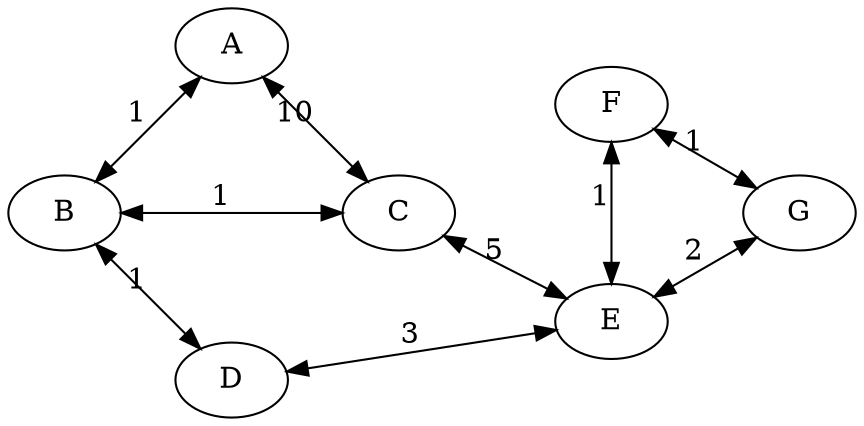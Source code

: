 digraph G {
    layout="circo";
    /* Relationships */
    A -> B[label="1", dir="both"]
    A -> C[label="10", dir="both"]
    B -> C[label="1", dir="both"]
    B -> D[label="1", dir="both"]
    C -> E[label="5", dir="both"]
    D -> E[label="3", dir="both"]
    E -> F[label="1", dir="both"]
    E -> G[label="2", dir="both"]
    F -> G[label="1", dir="both"]          

} 